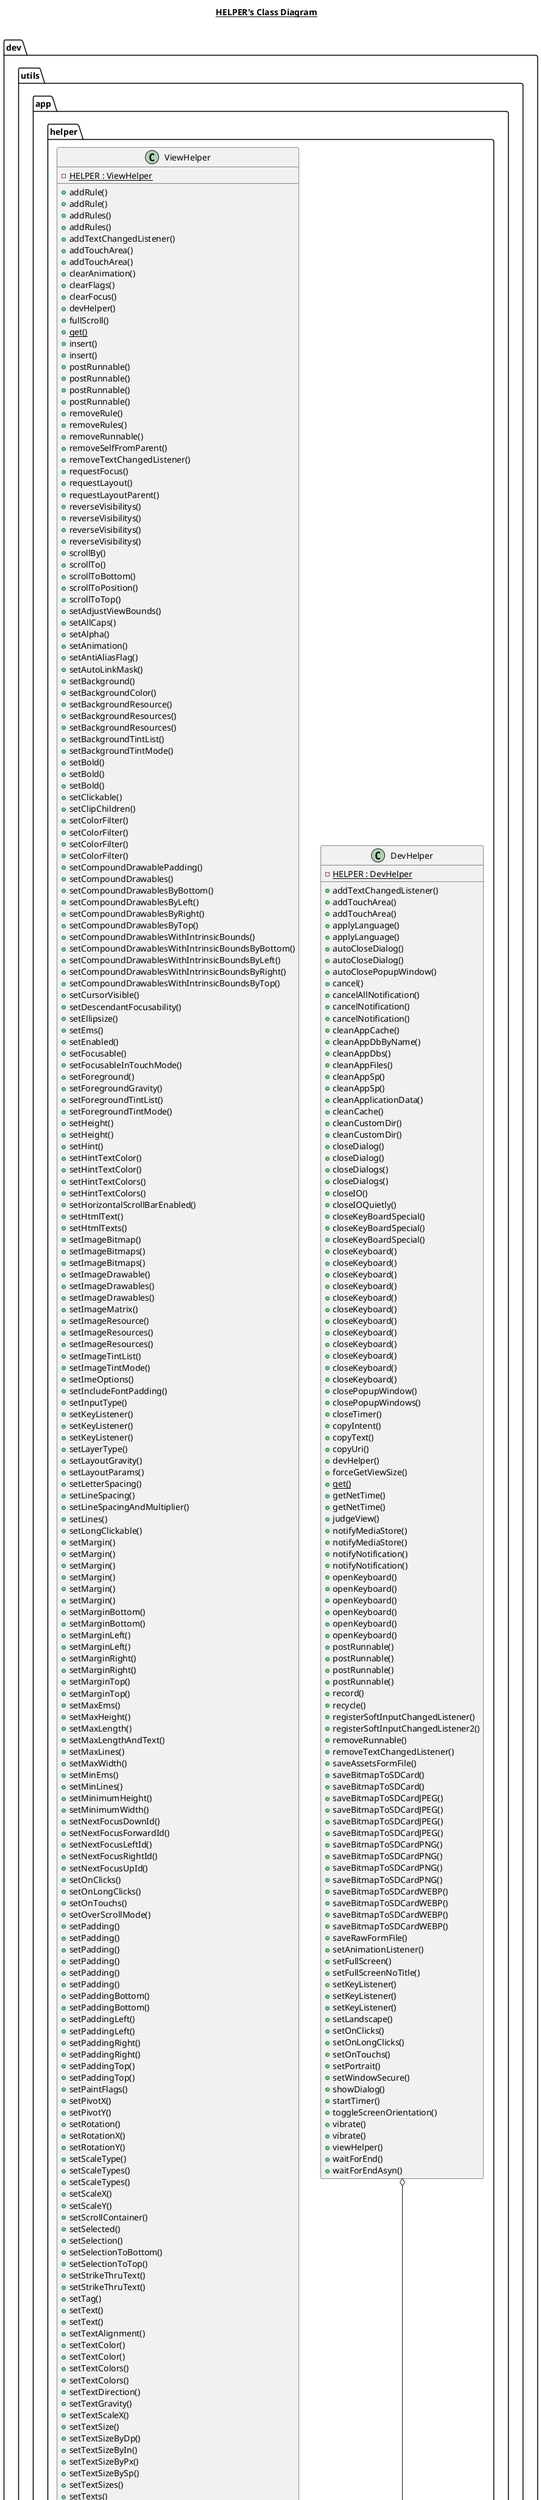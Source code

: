 @startuml

title __HELPER's Class Diagram__\n

  namespace dev {
    namespace utils {
      namespace app {
        namespace helper {
          class dev.utils.app.helper.DevHelper {
              {static} - HELPER : DevHelper
              + addTextChangedListener()
              + addTouchArea()
              + addTouchArea()
              + applyLanguage()
              + applyLanguage()
              + autoCloseDialog()
              + autoCloseDialog()
              + autoClosePopupWindow()
              + cancel()
              + cancelAllNotification()
              + cancelNotification()
              + cancelNotification()
              + cleanAppCache()
              + cleanAppDbByName()
              + cleanAppDbs()
              + cleanAppFiles()
              + cleanAppSp()
              + cleanAppSp()
              + cleanApplicationData()
              + cleanCache()
              + cleanCustomDir()
              + cleanCustomDir()
              + closeDialog()
              + closeDialog()
              + closeDialogs()
              + closeDialogs()
              + closeIO()
              + closeIOQuietly()
              + closeKeyBoardSpecial()
              + closeKeyBoardSpecial()
              + closeKeyBoardSpecial()
              + closeKeyboard()
              + closeKeyboard()
              + closeKeyboard()
              + closeKeyboard()
              + closeKeyboard()
              + closeKeyboard()
              + closeKeyboard()
              + closeKeyboard()
              + closeKeyboard()
              + closeKeyboard()
              + closeKeyboard()
              + closeKeyboard()
              + closePopupWindow()
              + closePopupWindows()
              + closeTimer()
              + copyIntent()
              + copyText()
              + copyUri()
              + devHelper()
              + forceGetViewSize()
              {static} + get()
              + getNetTime()
              + getNetTime()
              + judgeView()
              + notifyMediaStore()
              + notifyMediaStore()
              + notifyNotification()
              + notifyNotification()
              + openKeyboard()
              + openKeyboard()
              + openKeyboard()
              + openKeyboard()
              + openKeyboard()
              + openKeyboard()
              + postRunnable()
              + postRunnable()
              + postRunnable()
              + postRunnable()
              + record()
              + recycle()
              + registerSoftInputChangedListener()
              + registerSoftInputChangedListener2()
              + removeRunnable()
              + removeTextChangedListener()
              + saveAssetsFormFile()
              + saveBitmapToSDCard()
              + saveBitmapToSDCard()
              + saveBitmapToSDCardJPEG()
              + saveBitmapToSDCardJPEG()
              + saveBitmapToSDCardJPEG()
              + saveBitmapToSDCardJPEG()
              + saveBitmapToSDCardPNG()
              + saveBitmapToSDCardPNG()
              + saveBitmapToSDCardPNG()
              + saveBitmapToSDCardPNG()
              + saveBitmapToSDCardWEBP()
              + saveBitmapToSDCardWEBP()
              + saveBitmapToSDCardWEBP()
              + saveBitmapToSDCardWEBP()
              + saveRawFormFile()
              + setAnimationListener()
              + setFullScreen()
              + setFullScreenNoTitle()
              + setKeyListener()
              + setKeyListener()
              + setKeyListener()
              + setLandscape()
              + setOnClicks()
              + setOnLongClicks()
              + setOnTouchs()
              + setPortrait()
              + setWindowSecure()
              + showDialog()
              + startTimer()
              + toggleScreenOrientation()
              + vibrate()
              + vibrate()
              + viewHelper()
              + waitForEnd()
              + waitForEndAsyn()
          }
        }
      }
    }
  }
  

  namespace dev {
    namespace utils {
      namespace app {
        namespace helper {
          class dev.utils.app.helper.ViewHelper {
              {static} - HELPER : ViewHelper
              + addRule()
              + addRule()
              + addRules()
              + addRules()
              + addTextChangedListener()
              + addTouchArea()
              + addTouchArea()
              + clearAnimation()
              + clearFlags()
              + clearFocus()
              + devHelper()
              + fullScroll()
              {static} + get()
              + insert()
              + insert()
              + postRunnable()
              + postRunnable()
              + postRunnable()
              + postRunnable()
              + removeRule()
              + removeRules()
              + removeRunnable()
              + removeSelfFromParent()
              + removeTextChangedListener()
              + requestFocus()
              + requestLayout()
              + requestLayoutParent()
              + reverseVisibilitys()
              + reverseVisibilitys()
              + reverseVisibilitys()
              + reverseVisibilitys()
              + scrollBy()
              + scrollTo()
              + scrollToBottom()
              + scrollToPosition()
              + scrollToTop()
              + setAdjustViewBounds()
              + setAllCaps()
              + setAlpha()
              + setAnimation()
              + setAntiAliasFlag()
              + setAutoLinkMask()
              + setBackground()
              + setBackgroundColor()
              + setBackgroundResource()
              + setBackgroundResources()
              + setBackgroundResources()
              + setBackgroundTintList()
              + setBackgroundTintMode()
              + setBold()
              + setBold()
              + setBold()
              + setClickable()
              + setClipChildren()
              + setColorFilter()
              + setColorFilter()
              + setColorFilter()
              + setColorFilter()
              + setCompoundDrawablePadding()
              + setCompoundDrawables()
              + setCompoundDrawablesByBottom()
              + setCompoundDrawablesByLeft()
              + setCompoundDrawablesByRight()
              + setCompoundDrawablesByTop()
              + setCompoundDrawablesWithIntrinsicBounds()
              + setCompoundDrawablesWithIntrinsicBoundsByBottom()
              + setCompoundDrawablesWithIntrinsicBoundsByLeft()
              + setCompoundDrawablesWithIntrinsicBoundsByRight()
              + setCompoundDrawablesWithIntrinsicBoundsByTop()
              + setCursorVisible()
              + setDescendantFocusability()
              + setEllipsize()
              + setEms()
              + setEnabled()
              + setFocusable()
              + setFocusableInTouchMode()
              + setForeground()
              + setForegroundGravity()
              + setForegroundTintList()
              + setForegroundTintMode()
              + setHeight()
              + setHeight()
              + setHint()
              + setHintTextColor()
              + setHintTextColor()
              + setHintTextColors()
              + setHintTextColors()
              + setHorizontalScrollBarEnabled()
              + setHtmlText()
              + setHtmlTexts()
              + setImageBitmap()
              + setImageBitmaps()
              + setImageBitmaps()
              + setImageDrawable()
              + setImageDrawables()
              + setImageDrawables()
              + setImageMatrix()
              + setImageResource()
              + setImageResources()
              + setImageResources()
              + setImageTintList()
              + setImageTintMode()
              + setImeOptions()
              + setIncludeFontPadding()
              + setInputType()
              + setKeyListener()
              + setKeyListener()
              + setKeyListener()
              + setLayerType()
              + setLayoutGravity()
              + setLayoutParams()
              + setLetterSpacing()
              + setLineSpacing()
              + setLineSpacingAndMultiplier()
              + setLines()
              + setLongClickable()
              + setMargin()
              + setMargin()
              + setMargin()
              + setMargin()
              + setMargin()
              + setMargin()
              + setMarginBottom()
              + setMarginBottom()
              + setMarginLeft()
              + setMarginLeft()
              + setMarginRight()
              + setMarginRight()
              + setMarginTop()
              + setMarginTop()
              + setMaxEms()
              + setMaxHeight()
              + setMaxLength()
              + setMaxLengthAndText()
              + setMaxLines()
              + setMaxWidth()
              + setMinEms()
              + setMinLines()
              + setMinimumHeight()
              + setMinimumWidth()
              + setNextFocusDownId()
              + setNextFocusForwardId()
              + setNextFocusLeftId()
              + setNextFocusRightId()
              + setNextFocusUpId()
              + setOnClicks()
              + setOnLongClicks()
              + setOnTouchs()
              + setOverScrollMode()
              + setPadding()
              + setPadding()
              + setPadding()
              + setPadding()
              + setPadding()
              + setPadding()
              + setPaddingBottom()
              + setPaddingBottom()
              + setPaddingLeft()
              + setPaddingLeft()
              + setPaddingRight()
              + setPaddingRight()
              + setPaddingTop()
              + setPaddingTop()
              + setPaintFlags()
              + setPivotX()
              + setPivotY()
              + setRotation()
              + setRotationX()
              + setRotationY()
              + setScaleType()
              + setScaleTypes()
              + setScaleTypes()
              + setScaleX()
              + setScaleY()
              + setScrollContainer()
              + setSelected()
              + setSelection()
              + setSelectionToBottom()
              + setSelectionToTop()
              + setStrikeThruText()
              + setStrikeThruText()
              + setTag()
              + setText()
              + setText()
              + setTextAlignment()
              + setTextColor()
              + setTextColor()
              + setTextColors()
              + setTextColors()
              + setTextDirection()
              + setTextGravity()
              + setTextScaleX()
              + setTextSize()
              + setTextSizeByDp()
              + setTextSizeByIn()
              + setTextSizeByPx()
              + setTextSizeBySp()
              + setTextSizes()
              + setTexts()
              + setTransformationMethod()
              + setTransformationMethod()
              + setTransformationMethod()
              + setTranslationX()
              + setTranslationY()
              + setTypeface()
              + setUnderlineText()
              + setUnderlineText()
              + setVerticalScrollBarEnabled()
              + setVisibility()
              + setVisibility()
              + setVisibilitys()
              + setVisibilitys()
              + setWidth()
              + setWidth()
              + setWidthHeight()
              + setWidthHeight()
              + smoothScrollBy()
              + smoothScrollTo()
              + smoothScrollToBottom()
              + smoothScrollToPosition()
              + smoothScrollToTop()
              + startAnimation()
              + toggleClickable()
              + toggleEnabled()
              + toggleFocusable()
              + toggleLongClickable()
              + toggleSelected()
              + toggleVisibilitys()
              + toggleVisibilitys()
              + toggleVisibilitys()
              + viewHelper()
          }
        }
      }
    }
  }
  

  dev.utils.app.helper.DevHelper o-- dev.utils.common.assist.TimeKeeper : mTimeKeeper


right footer


PlantUML diagram generated by SketchIt! (https://bitbucket.org/pmesmeur/sketch.it)
For more information about this tool, please contact philippe.mesmeur@gmail.com
endfooter

@enduml
